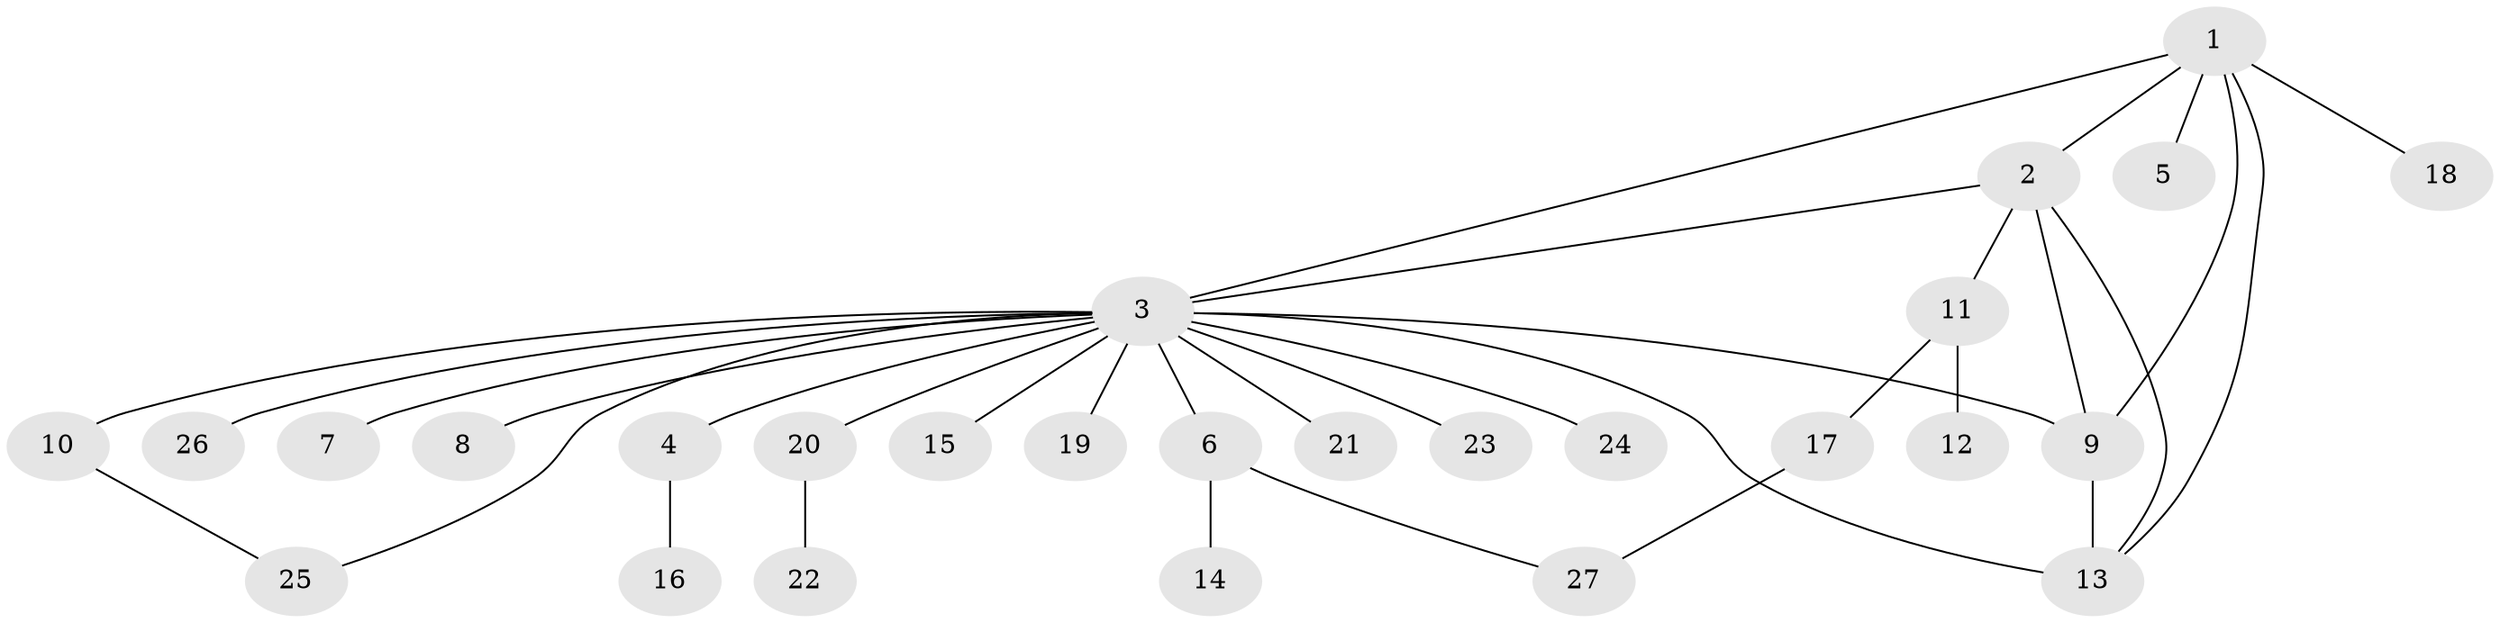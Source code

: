 // original degree distribution, {7: 0.018518518518518517, 8: 0.018518518518518517, 23: 0.018518518518518517, 2: 0.2777777777777778, 6: 0.018518518518518517, 1: 0.5, 4: 0.09259259259259259, 3: 0.037037037037037035, 5: 0.018518518518518517}
// Generated by graph-tools (version 1.1) at 2025/35/03/09/25 02:35:43]
// undirected, 27 vertices, 34 edges
graph export_dot {
graph [start="1"]
  node [color=gray90,style=filled];
  1;
  2;
  3;
  4;
  5;
  6;
  7;
  8;
  9;
  10;
  11;
  12;
  13;
  14;
  15;
  16;
  17;
  18;
  19;
  20;
  21;
  22;
  23;
  24;
  25;
  26;
  27;
  1 -- 2 [weight=1.0];
  1 -- 3 [weight=1.0];
  1 -- 5 [weight=1.0];
  1 -- 9 [weight=1.0];
  1 -- 13 [weight=1.0];
  1 -- 18 [weight=1.0];
  2 -- 3 [weight=1.0];
  2 -- 9 [weight=2.0];
  2 -- 11 [weight=1.0];
  2 -- 13 [weight=1.0];
  3 -- 4 [weight=1.0];
  3 -- 6 [weight=1.0];
  3 -- 7 [weight=1.0];
  3 -- 8 [weight=1.0];
  3 -- 9 [weight=1.0];
  3 -- 10 [weight=1.0];
  3 -- 13 [weight=2.0];
  3 -- 15 [weight=1.0];
  3 -- 19 [weight=1.0];
  3 -- 20 [weight=1.0];
  3 -- 21 [weight=1.0];
  3 -- 23 [weight=1.0];
  3 -- 24 [weight=1.0];
  3 -- 25 [weight=1.0];
  3 -- 26 [weight=1.0];
  4 -- 16 [weight=1.0];
  6 -- 14 [weight=1.0];
  6 -- 27 [weight=1.0];
  9 -- 13 [weight=1.0];
  10 -- 25 [weight=1.0];
  11 -- 12 [weight=1.0];
  11 -- 17 [weight=1.0];
  17 -- 27 [weight=1.0];
  20 -- 22 [weight=1.0];
}
